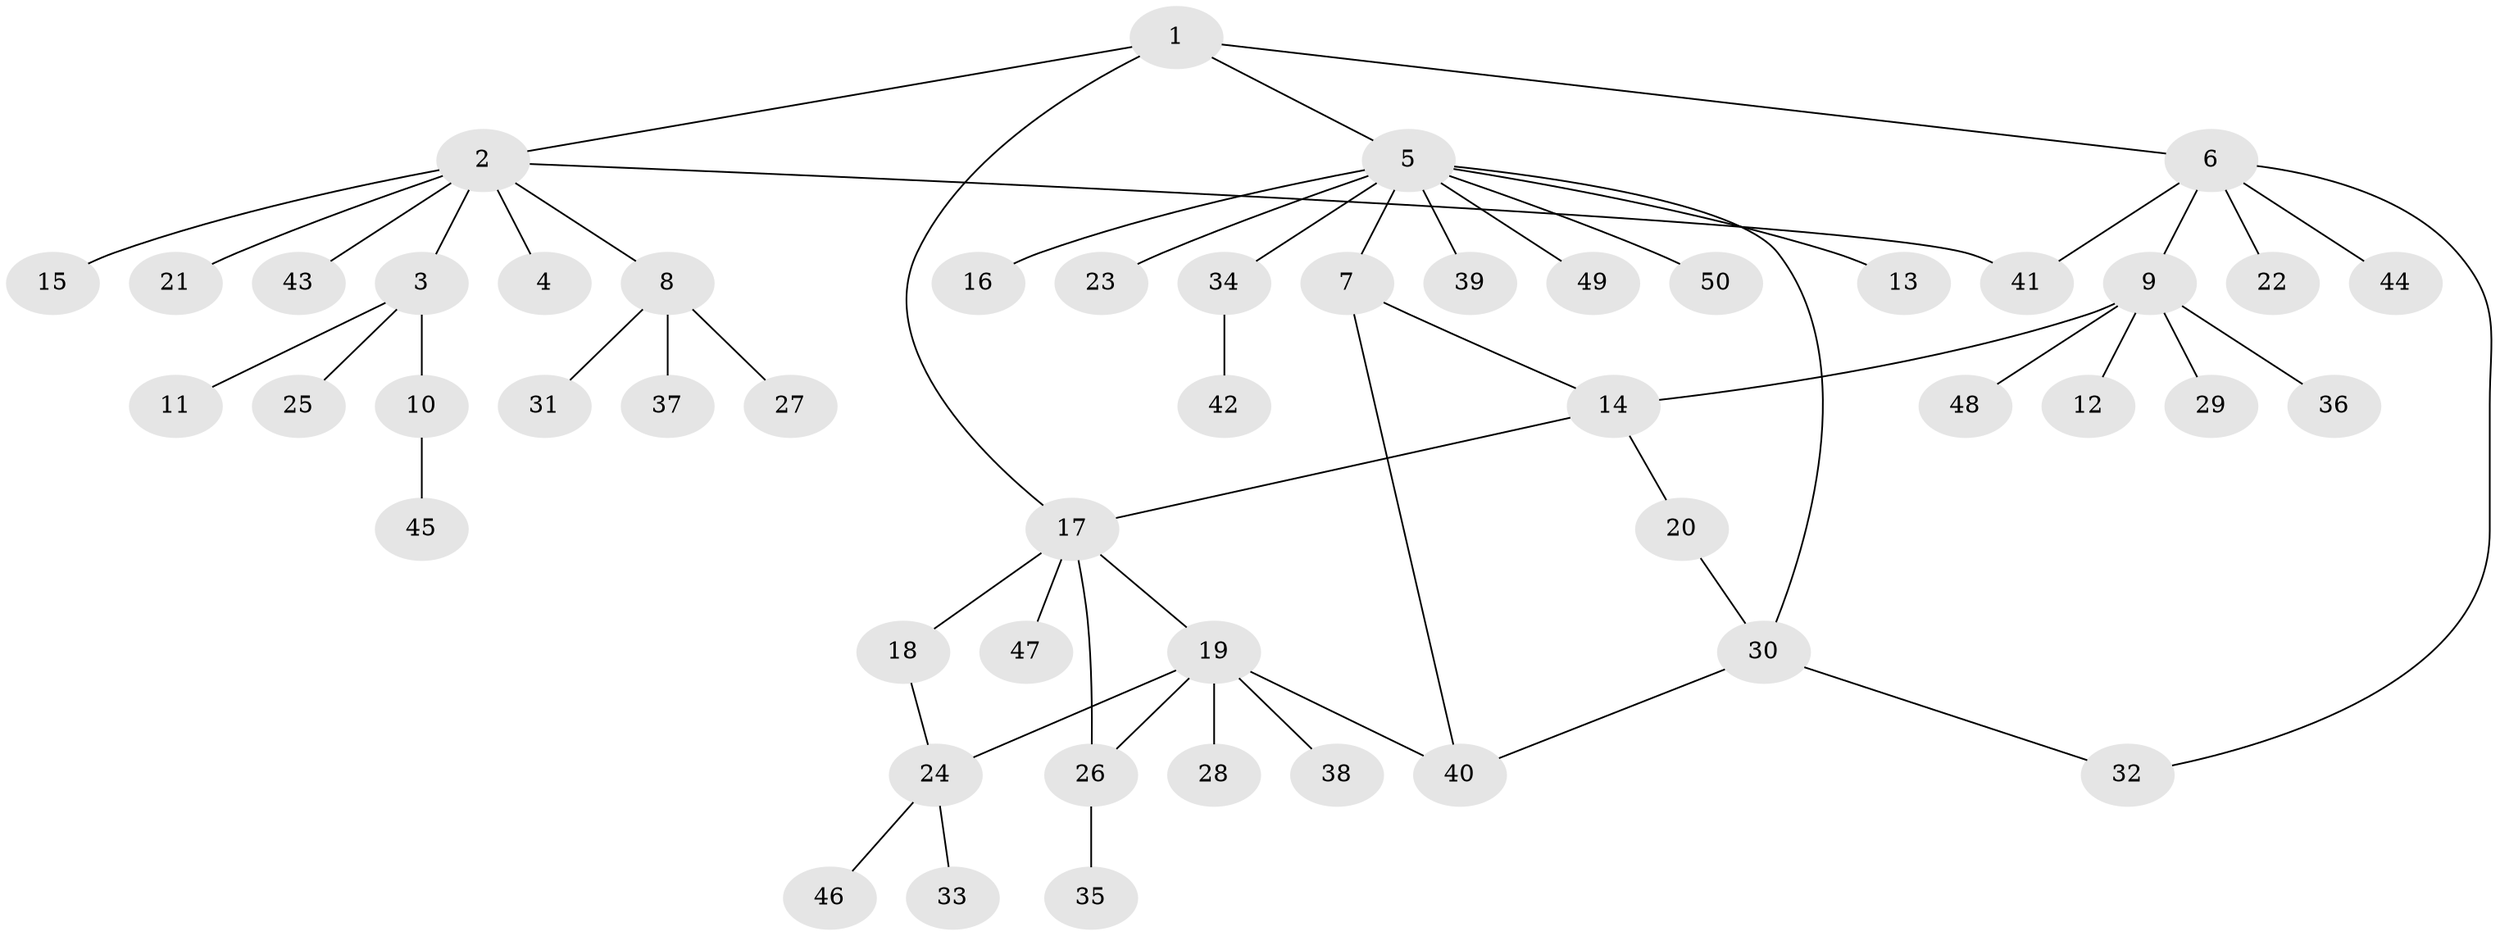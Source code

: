 // Generated by graph-tools (version 1.1) at 2025/25/03/09/25 03:25:55]
// undirected, 50 vertices, 58 edges
graph export_dot {
graph [start="1"]
  node [color=gray90,style=filled];
  1;
  2;
  3;
  4;
  5;
  6;
  7;
  8;
  9;
  10;
  11;
  12;
  13;
  14;
  15;
  16;
  17;
  18;
  19;
  20;
  21;
  22;
  23;
  24;
  25;
  26;
  27;
  28;
  29;
  30;
  31;
  32;
  33;
  34;
  35;
  36;
  37;
  38;
  39;
  40;
  41;
  42;
  43;
  44;
  45;
  46;
  47;
  48;
  49;
  50;
  1 -- 2;
  1 -- 5;
  1 -- 6;
  1 -- 17;
  2 -- 3;
  2 -- 4;
  2 -- 8;
  2 -- 15;
  2 -- 21;
  2 -- 41;
  2 -- 43;
  3 -- 10;
  3 -- 11;
  3 -- 25;
  5 -- 7;
  5 -- 13;
  5 -- 16;
  5 -- 23;
  5 -- 30;
  5 -- 34;
  5 -- 39;
  5 -- 49;
  5 -- 50;
  6 -- 9;
  6 -- 22;
  6 -- 32;
  6 -- 41;
  6 -- 44;
  7 -- 14;
  7 -- 40;
  8 -- 27;
  8 -- 31;
  8 -- 37;
  9 -- 12;
  9 -- 14;
  9 -- 29;
  9 -- 36;
  9 -- 48;
  10 -- 45;
  14 -- 17;
  14 -- 20;
  17 -- 18;
  17 -- 19;
  17 -- 26;
  17 -- 47;
  18 -- 24;
  19 -- 24;
  19 -- 26;
  19 -- 28;
  19 -- 38;
  19 -- 40;
  20 -- 30;
  24 -- 33;
  24 -- 46;
  26 -- 35;
  30 -- 32;
  30 -- 40;
  34 -- 42;
}
